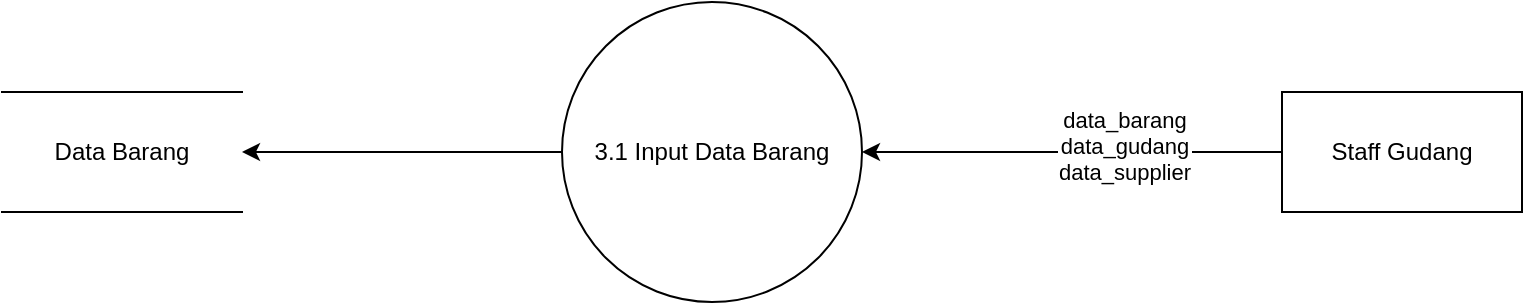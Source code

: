<mxfile version="21.6.3" type="github">
  <diagram name="Page-1" id="VyA7CiHLt1UmhZ775S62">
    <mxGraphModel dx="1147" dy="619" grid="1" gridSize="10" guides="1" tooltips="1" connect="1" arrows="1" fold="1" page="1" pageScale="1" pageWidth="1100" pageHeight="850" math="0" shadow="0">
      <root>
        <mxCell id="0" />
        <mxCell id="1" parent="0" />
        <mxCell id="U2Gffz9btssnsskTj7an-13" style="edgeStyle=orthogonalEdgeStyle;rounded=0;orthogonalLoop=1;jettySize=auto;html=1;exitX=0;exitY=0.5;exitDx=0;exitDy=0;entryX=1;entryY=0.5;entryDx=0;entryDy=0;" parent="1" source="U2Gffz9btssnsskTj7an-5" target="U2Gffz9btssnsskTj7an-12" edge="1">
          <mxGeometry relative="1" as="geometry" />
        </mxCell>
        <mxCell id="U2Gffz9btssnsskTj7an-15" value="&lt;div&gt;data_barang&lt;/div&gt;&lt;div&gt;data_gudang&lt;/div&gt;&lt;div&gt;data_supplier&lt;br&gt;&lt;/div&gt;" style="edgeLabel;html=1;align=center;verticalAlign=middle;resizable=0;points=[];" parent="U2Gffz9btssnsskTj7an-13" vertex="1" connectable="0">
          <mxGeometry x="-0.241" y="-3" relative="1" as="geometry">
            <mxPoint as="offset" />
          </mxGeometry>
        </mxCell>
        <mxCell id="U2Gffz9btssnsskTj7an-5" value="Staff Gudang" style="rounded=0;whiteSpace=wrap;html=1;" parent="1" vertex="1">
          <mxGeometry x="780" y="345" width="120" height="60" as="geometry" />
        </mxCell>
        <mxCell id="U2Gffz9btssnsskTj7an-6" value="Data Barang" style="shape=partialRectangle;whiteSpace=wrap;html=1;left=0;right=0;fillColor=none;" parent="1" vertex="1">
          <mxGeometry x="140" y="345" width="120" height="60" as="geometry" />
        </mxCell>
        <mxCell id="U2Gffz9btssnsskTj7an-14" style="edgeStyle=orthogonalEdgeStyle;rounded=0;orthogonalLoop=1;jettySize=auto;html=1;exitX=0;exitY=0.5;exitDx=0;exitDy=0;entryX=1;entryY=0.5;entryDx=0;entryDy=0;" parent="1" source="U2Gffz9btssnsskTj7an-12" target="U2Gffz9btssnsskTj7an-6" edge="1">
          <mxGeometry relative="1" as="geometry" />
        </mxCell>
        <mxCell id="U2Gffz9btssnsskTj7an-12" value="3.1 Input Data Barang" style="ellipse;whiteSpace=wrap;html=1;aspect=fixed;" parent="1" vertex="1">
          <mxGeometry x="420" y="300" width="150" height="150" as="geometry" />
        </mxCell>
      </root>
    </mxGraphModel>
  </diagram>
</mxfile>
